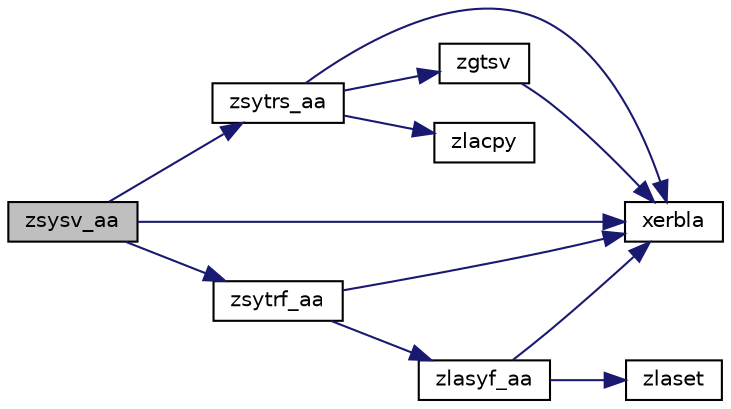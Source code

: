 digraph "zsysv_aa"
{
 // LATEX_PDF_SIZE
  edge [fontname="Helvetica",fontsize="10",labelfontname="Helvetica",labelfontsize="10"];
  node [fontname="Helvetica",fontsize="10",shape=record];
  rankdir="LR";
  Node1 [label="zsysv_aa",height=0.2,width=0.4,color="black", fillcolor="grey75", style="filled", fontcolor="black",tooltip="ZSYSV_AA computes the solution to system of linear equations A * X = B for SY matrices"];
  Node1 -> Node2 [color="midnightblue",fontsize="10",style="solid",fontname="Helvetica"];
  Node2 [label="xerbla",height=0.2,width=0.4,color="black", fillcolor="white", style="filled",URL="$xerbla_8f.html#a377ee61015baf8dea7770b3a404b1c07",tooltip="XERBLA"];
  Node1 -> Node3 [color="midnightblue",fontsize="10",style="solid",fontname="Helvetica"];
  Node3 [label="zsytrf_aa",height=0.2,width=0.4,color="black", fillcolor="white", style="filled",URL="$zsytrf__aa_8f.html#adb3c6806e5df2093e8f1a1f41005a34f",tooltip="ZSYTRF_AA"];
  Node3 -> Node2 [color="midnightblue",fontsize="10",style="solid",fontname="Helvetica"];
  Node3 -> Node4 [color="midnightblue",fontsize="10",style="solid",fontname="Helvetica"];
  Node4 [label="zlasyf_aa",height=0.2,width=0.4,color="black", fillcolor="white", style="filled",URL="$zlasyf__aa_8f.html#aaae34826ffa4dc165fe1de4a1c32dad7",tooltip="ZLASYF_AA"];
  Node4 -> Node2 [color="midnightblue",fontsize="10",style="solid",fontname="Helvetica"];
  Node4 -> Node5 [color="midnightblue",fontsize="10",style="solid",fontname="Helvetica"];
  Node5 [label="zlaset",height=0.2,width=0.4,color="black", fillcolor="white", style="filled",URL="$zlaset_8f.html#aa4389d0e0e031c70c351acf7dbad6a85",tooltip="ZLASET initializes the off-diagonal elements and the diagonal elements of a matrix to given values."];
  Node1 -> Node6 [color="midnightblue",fontsize="10",style="solid",fontname="Helvetica"];
  Node6 [label="zsytrs_aa",height=0.2,width=0.4,color="black", fillcolor="white", style="filled",URL="$zsytrs__aa_8f.html#aa9c763e71bf08cb2147c25f8458327bd",tooltip="ZSYTRS_AA"];
  Node6 -> Node2 [color="midnightblue",fontsize="10",style="solid",fontname="Helvetica"];
  Node6 -> Node7 [color="midnightblue",fontsize="10",style="solid",fontname="Helvetica"];
  Node7 [label="zgtsv",height=0.2,width=0.4,color="black", fillcolor="white", style="filled",URL="$zgtsv_8f.html#afa718af2b9ce6eca26d8dd1cbfc3cedf",tooltip="ZGTSV computes the solution to system of linear equations A * X = B for GT matrices"];
  Node7 -> Node2 [color="midnightblue",fontsize="10",style="solid",fontname="Helvetica"];
  Node6 -> Node8 [color="midnightblue",fontsize="10",style="solid",fontname="Helvetica"];
  Node8 [label="zlacpy",height=0.2,width=0.4,color="black", fillcolor="white", style="filled",URL="$zlacpy_8f.html#a519ff79bf915433651747242f22078fb",tooltip="ZLACPY copies all or part of one two-dimensional array to another."];
}
